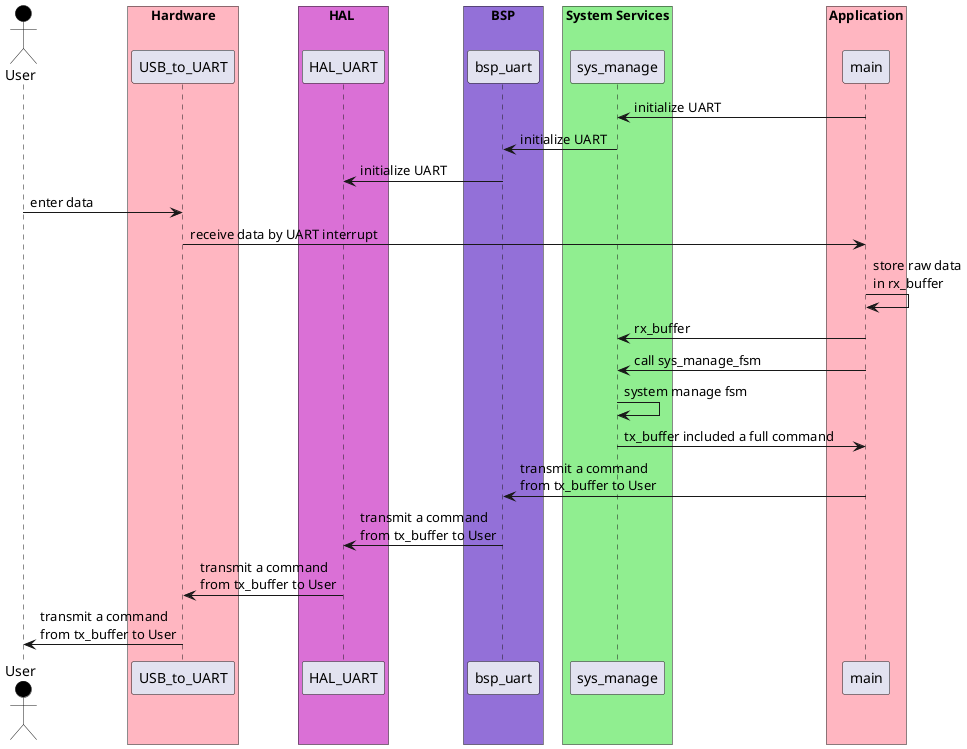 @startuml sequence_diagram

actor User #Black

box "Hardware" #LightPink
participant USB_to_UART
end box

box "HAL " #Orchid
participant HAL_UART
end box

box "BSP" #MediumPurple
participant bsp_uart
end box

box "System Services" #LightGreen
participant sys_manage
end box

box "Application" #LightPink
participant main
end box

main -> sys_manage : initialize UART
sys_manage -> bsp_uart : initialize UART
bsp_uart -> HAL_UART : initialize UART

User -> USB_to_UART : enter data
USB_to_UART -> main : receive data by UART interrupt

main -> main : store raw data\nin rx_buffer

main -> sys_manage : rx_buffer
main -> sys_manage : call sys_manage_fsm

sys_manage -> sys_manage : system manage fsm
sys_manage -> main : tx_buffer included a full command

main -> bsp_uart : transmit a command\nfrom tx_buffer to User
bsp_uart -> HAL_UART : transmit a command\nfrom tx_buffer to User
HAL_UART -> USB_to_UART : transmit a command\nfrom tx_buffer to User
USB_to_UART -> User: transmit a command\nfrom tx_buffer to User

@enduml